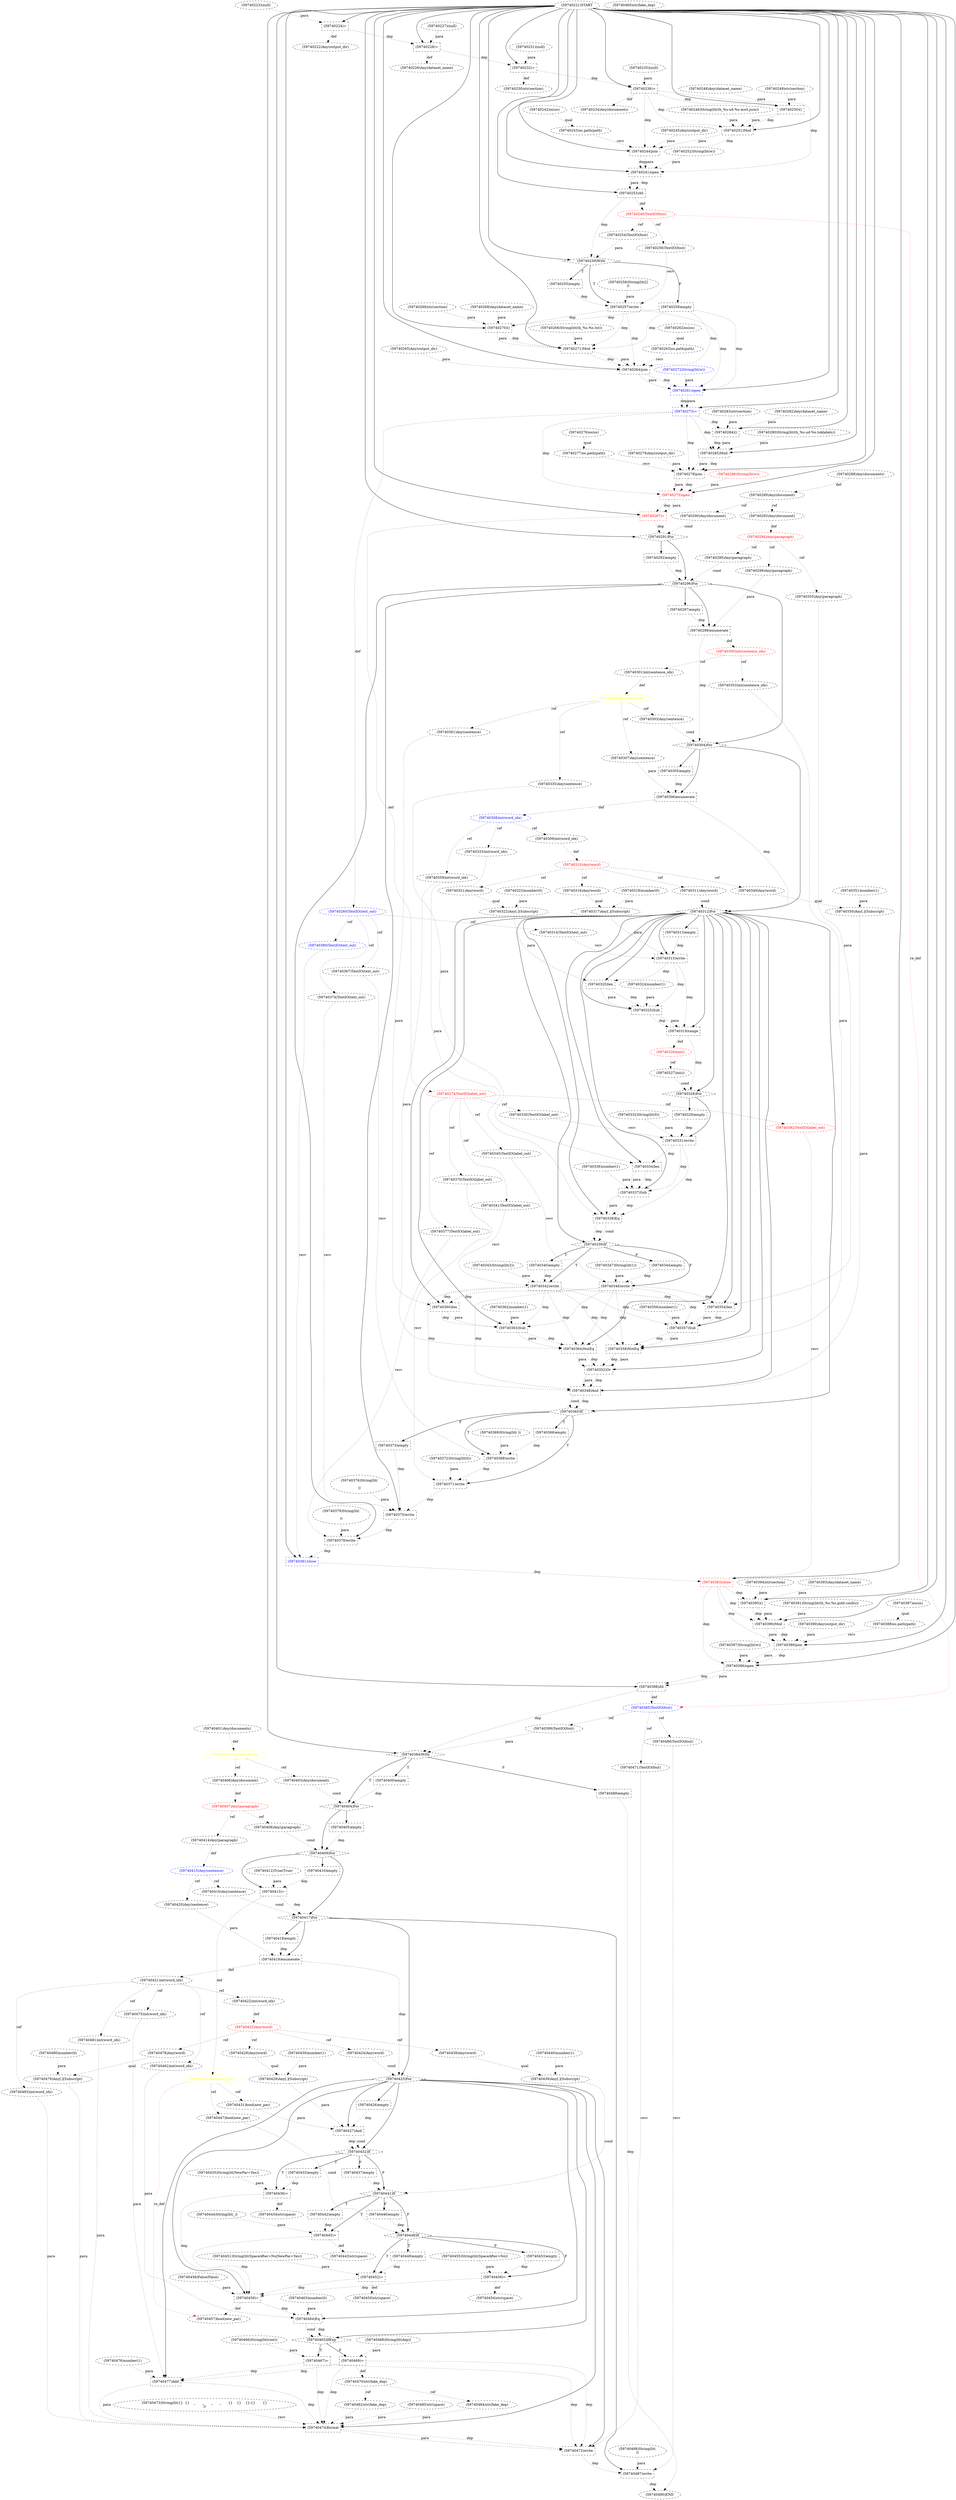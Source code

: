 digraph G {
1 [label="(59740316)Any(word)" shape=ellipse style=dashed]
2 [label="(59740485)str(space)" shape=ellipse style=dashed]
3 [label="(59740266)String(lit(th_%s.%s.txt))" shape=ellipse style=dashed]
4 [label="(59740241)open" shape=box style=dashed]
5 [label="(59740309)int(word_idx)" shape=ellipse style=dashed]
6 [label="(59740425)For" shape=diamond style=dashed]
7 [label="(59740251)Mod" shape=box style=dashed]
8 [label="(59740344)empty" shape=box style=dashed]
9 [label="(59740236)=" shape=box style=dashed]
10 [label="(59740232)=" shape=box style=dashed]
11 [label="(59740486)TextIO(fout)" shape=ellipse style=dashed]
12 [label="(59740265)Any(output_dir)" shape=ellipse style=dashed]
13 [label="(59740459)=" shape=box style=dashed]
14 [label="(59740260)TextIO(text_out)" shape=ellipse style=dashed color=blue fontcolor=blue]
15 [label="(59740270)()" shape=box style=dashed]
16 [label="(59740295)Any(paragraph)" shape=ellipse style=dashed]
17 [label="(59740455)String(lit(SpaceAfter=No))" shape=ellipse style=dashed]
18 [label="(59740376)String(lit(

))" shape=ellipse style=dashed]
19 [label="(59740222)Any(output_dir)" shape=ellipse style=dashed]
20 [label="(59740460)str(fake_dep)" shape=ellipse style=dashed]
21 [label="(59740357)Sub" shape=box style=dashed]
22 [label="(59740283)str(section)" shape=ellipse style=dashed]
23 [label="(59740329)empty" shape=box style=dashed]
24 [label="(59740379)String(lit(

))" shape=ellipse style=dashed]
25 [label="(59740438)Any(word)" shape=ellipse style=dashed]
26 [label="(59740287)=" shape=box style=dashed color=red fontcolor=red]
27 [label="(59740333)int(word_idx)" shape=ellipse style=dashed]
28 [label="(59740361)Any(sentence)" shape=ellipse style=dashed]
29 [label="(59740445)=" shape=box style=dashed]
30 [label="(59740322)Any[.](Subscript)" shape=ellipse style=dashed]
31 [label="(59740301)int(sentence_idx)" shape=ellipse style=dashed]
32 [label="(59740452)=" shape=box style=dashed]
33 [label="(59740223)(null)" shape=ellipse style=dashed]
34 [label="(59740331)write" shape=box style=dashed]
35 [label="(59740378)write" shape=box style=dashed]
36 [label="(59740305)empty" shape=box style=dashed]
37 [label="(59740363)Sub" shape=box style=dashed]
38 [label="(59740380)TextIO(text_out)" shape=ellipse style=dashed color=blue fontcolor=blue]
39 [label="(59740480)number(0)" shape=ellipse style=dashed]
40 [label="(59740352)Or" shape=box style=dashed]
41 [label="(59740277)os.path(path)" shape=ellipse style=dashed]
42 [label="(59740310)Any(word)" shape=ellipse style=dashed color=red fontcolor=red]
43 [label="(59740312)For" shape=diamond style=dashed]
44 [label="(59740476)number(1)" shape=ellipse style=dashed]
45 [label="(59740367)TextIO(text_out)" shape=ellipse style=dashed]
46 [label="(59740416)Any(sentence)" shape=ellipse style=dashed]
47 [label="(59740278)join" shape=box style=dashed]
48 [label="(59740245)Any(output_dir)" shape=ellipse style=dashed]
49 [label="(59740318)number(0)" shape=ellipse style=dashed]
50 [label="(59740255)empty" shape=box style=dashed]
51 [label="(59740347)String(lit(1))" shape=ellipse style=dashed]
52 [label="(59740382)TextIO(label_out)" shape=ellipse style=dashed color=red fontcolor=red]
53 [label="(59740475)int(word_idx)" shape=ellipse style=dashed]
54 [label="(59740258)String(lit([]
))" shape=ellipse style=dashed]
55 [label="(59740293)Any(document)" shape=ellipse style=dashed]
56 [label="(59740442)empty" shape=box style=dashed]
57 [label="(59740231)(null)" shape=ellipse style=dashed]
58 [label="(59740246)String(lit(th_%s-ud-%s-mwt.json))" shape=ellipse style=dashed]
59 [label="(59740346)write" shape=box style=dashed]
60 [label="(59740356)number(1)" shape=ellipse style=dashed]
61 [label="(59740294)Any(paragraph)" shape=ellipse style=dashed color=red fontcolor=red]
62 [label="(59740271)Mod" shape=box style=dashed]
63 [label="(59740330)TextIO(label_out)" shape=ellipse style=dashed]
64 [label="(59740230)str(section)" shape=ellipse style=dashed]
65 [label="(59740362)number(1)" shape=ellipse style=dashed]
66 [label="(59740334)len" shape=box style=dashed]
67 [label="(59740375)write" shape=box style=dashed]
68 [label="(59740279)Any(output_dir)" shape=ellipse style=dashed]
69 [label="(59740481)int(word_idx)" shape=ellipse style=dashed]
70 [label="(59740350)Any[.](Subscript)" shape=ellipse style=dashed]
71 [label="(59740253)AS" shape=box style=dashed]
72 [label="(59740466)String(lit(root))" shape=ellipse style=dashed]
73 [label="(59740390)Any(output_dir)" shape=ellipse style=dashed]
74 [label="(59740444)String(lit(_))" shape=ellipse style=dashed]
75 [label="(59740477)Add" shape=box style=dashed]
76 [label="(59740443)str(space)" shape=ellipse style=dashed]
77 [label="(59740431)bool(new_par)" shape=ellipse style=dashed]
78 [label="(59740401)Any(documents)" shape=ellipse style=dashed]
79 [label="(59740226)Any(dataset_name)" shape=ellipse style=dashed]
80 [label="(59740307)Any(sentence)" shape=ellipse style=dashed]
81 [label="(59740327)int(i)" shape=ellipse style=dashed]
82 [label="(59740462)int(word_idx)" shape=ellipse style=dashed]
83 [label="(59740321)Any(word)" shape=ellipse style=dashed]
84 [label="(59740359)int(word_idx)" shape=ellipse style=dashed]
85 [label="(59740406)Any(document)" shape=ellipse style=dashed]
86 [label="(59740419)enumerate" shape=box style=dashed]
87 [label="(59740470)str(fake_dep)" shape=ellipse style=dashed color=black fontcolor=black]
88 [label="(59740424)Any(word)" shape=ellipse style=dashed]
89 [label="(59740335)Any(sentence)" shape=ellipse style=dashed]
90 [label="(59740364)NotEq" shape=box style=dashed]
91 [label="(59740353)int(sentence_idx)" shape=ellipse style=dashed]
92 [label="(59740273)=" shape=box style=dashed color=blue fontcolor=blue]
93 [label="(59740411)bool(new_par)" shape=ellipse style=dashed color=yellow fontcolor=yellow]
94 [label="(59740394)str(section)" shape=ellipse style=dashed]
95 [label="(59740272)String(lit(w))" shape=ellipse style=dashed color=blue fontcolor=blue]
96 [label="(59740374)TextIO(text_out)" shape=ellipse style=dashed]
97 [label="(59740464)Eq" shape=box style=dashed]
98 [label="(59740409)For" shape=diamond style=dashed]
99 [label="(59740479)Any[.](Subscript)" shape=ellipse style=dashed]
100 [label="(59740250)()" shape=box style=dashed]
101 [label="(59740453)empty" shape=box style=dashed]
102 [label="(59740473)String(lit({}	{}	_	_	_	_	{}	{}	{}:{}	{}
))" shape=ellipse style=dashed]
103 [label="(59740239)With" shape=diamond style=dashed]
104 [label="(59740269)str(section)" shape=ellipse style=dashed]
105 [label="(59740286)String(lit(w))" shape=ellipse style=dashed color=red fontcolor=red]
106 [label="(59740358)NotEq" shape=box style=dashed]
107 [label="(59740451)String(lit(SpaceAfter=No|NewPar=Yes))" shape=ellipse style=dashed]
108 [label="(59740384)With" shape=diamond style=dashed]
109 [label="(59740447)bool(new_par)" shape=ellipse style=dashed]
110 [label="(59740418)empty" shape=box style=dashed]
111 [label="(59740345)TextIO(label_out)" shape=ellipse style=dashed]
112 [label="(59740385)TextIO(fout)" shape=ellipse style=dashed color=blue fontcolor=blue]
113 [label="(59740224)=" shape=box style=dashed]
114 [label="(59740290)Any(document)" shape=ellipse style=dashed]
115 [label="(59740336)number(1)" shape=ellipse style=dashed]
116 [label="(59740274)TextIO(label_out)" shape=ellipse style=dashed color=red fontcolor=red]
117 [label="(59740284)()" shape=box style=dashed]
118 [label="(59740240)TextIO(fout)" shape=ellipse style=dashed color=red fontcolor=red]
119 [label="(59740268)Any(dataset_name)" shape=ellipse style=dashed]
120 [label="(59740337)Sub" shape=box style=dashed]
121 [label="(59740365)If" shape=diamond style=dashed]
122 [label="(59740386)open" shape=box style=dashed]
123 [label="(59740304)For" shape=diamond style=dashed]
124 [label="(59740227)(null)" shape=ellipse style=dashed]
125 [label="(59740381)close" shape=box style=dashed color=blue fontcolor=blue]
126 [label="(59740434)str(space)" shape=ellipse style=dashed]
127 [label="(59740478)Any(word)" shape=ellipse style=dashed]
128 [label="(59740450)str(space)" shape=ellipse style=dashed]
129 [label="(59740343)String(lit(2))" shape=ellipse style=dashed]
130 [label="(59740282)Any(dataset_name)" shape=ellipse style=dashed]
131 [label="(59740403)Any(document)" shape=ellipse style=dashed]
132 [label="(59740360)len" shape=box style=dashed]
133 [label="(59740306)enumerate" shape=box style=dashed]
134 [label="(59740463)number(0)" shape=ellipse style=dashed]
135 [label="(59740430)number(1)" shape=ellipse style=dashed]
136 [label="(59740328)For" shape=diamond style=dashed]
137 [label="(59740303)Any(sentence)" shape=ellipse style=dashed]
138 [label="(59740368)write" shape=box style=dashed]
139 [label="(59740412)True(True)" shape=ellipse style=dashed]
140 [label="(59740484)str(fake_dep)" shape=ellipse style=dashed]
141 [label="(59740323)number(0)" shape=ellipse style=dashed]
142 [label="(59740414)Any(paragraph)" shape=ellipse style=dashed]
143 [label="(59740289)Any(document)" shape=ellipse style=dashed color=black fontcolor=black]
144 [label="(59740471)TextIO(fout)" shape=ellipse style=dashed]
145 [label="(59740436)=" shape=box style=dashed]
146 [label="(59740263)os.path(path)" shape=ellipse style=dashed]
147 [label="(59740468)String(lit(dep))" shape=ellipse style=dashed]
148 [label="(59740288)Any(documents)" shape=ellipse style=dashed]
149 [label="(59740440)number(1)" shape=ellipse style=dashed]
150 [label="(59740234)Any(documents)" shape=ellipse style=dashed]
151 [label="(59740291)For" shape=diamond style=dashed]
152 [label="(59740399)TextIO(fout)" shape=ellipse style=dashed]
153 [label="(59740221)START" style=dashed]
154 [label="(59740446)empty" shape=box style=dashed]
155 [label="(59740299)Any(paragraph)" shape=ellipse style=dashed]
156 [label="(59740302)Any(sentence)" shape=ellipse style=dashed color=yellow fontcolor=yellow]
157 [label="(59740248)Any(dataset_name)" shape=ellipse style=dashed]
158 [label="(59740487)write" shape=box style=dashed]
159 [label="(59740415)Any(sentence)" shape=ellipse style=dashed color=blue fontcolor=blue]
160 [label="(59740448)If" shape=diamond style=dashed]
161 [label="(59740454)str(space)" shape=ellipse style=dashed]
162 [label="(59740429)Any[.](Subscript)" shape=ellipse style=dashed]
163 [label="(59740285)Mod" shape=box style=dashed]
164 [label="(59740423)Any(word)" shape=ellipse style=dashed color=red fontcolor=red]
165 [label="(59740326)int(i)" shape=ellipse style=dashed color=red fontcolor=red]
166 [label="(59740354)len" shape=box style=dashed]
167 [label="(59740275)open" shape=box style=dashed color=red fontcolor=red]
168 [label="(59740317)Any[.](Subscript)" shape=ellipse style=dashed]
169 [label="(59740435)String(lit(NewPar=Yes))" shape=ellipse style=dashed]
170 [label="(59740319)range" shape=box style=dashed]
171 [label="(59740370)TextIO(label_out)" shape=ellipse style=dashed]
172 [label="(59740235)(null)" shape=ellipse style=dashed]
173 [label="(59740311)Any(word)" shape=ellipse style=dashed]
174 [label="(59740393)Any(dataset_name)" shape=ellipse style=dashed]
175 [label="(59740276)os(os)" shape=ellipse style=dashed]
176 [label="(59740427)And" shape=box style=dashed]
177 [label="(59740391)String(lit(th_%s.%s.gold.conllu))" shape=ellipse style=dashed]
178 [label="(59740292)empty" shape=box style=dashed]
179 [label="(59740372)String(lit(0))" shape=ellipse style=dashed]
180 [label="(59740404)For" shape=diamond style=dashed]
181 [label="(59740254)TextIO(fout)" shape=ellipse style=dashed]
182 [label="(59740261)open" shape=box style=dashed color=blue fontcolor=blue]
183 [label="(59740421)int(word_idx)" shape=ellipse style=dashed color=black fontcolor=black]
184 [label="(59740437)empty" shape=box style=dashed]
185 [label="(59740432)If" shape=diamond style=dashed]
186 [label="(59740388)os.path(path)" shape=ellipse style=dashed]
187 [label="(59740389)join" shape=box style=dashed]
188 [label="(59740402)Any(document)" shape=ellipse style=dashed color=yellow fontcolor=yellow]
189 [label="(59740262)os(os)" shape=ellipse style=dashed]
190 [label="(59740395)()" shape=box style=dashed]
191 [label="(59740482)str(fake_dep)" shape=ellipse style=dashed]
192 [label="(59740340)empty" shape=box style=dashed]
193 [label="(59740341)TextIO(label_out)" shape=ellipse style=dashed]
194 [label="(59740383)close" shape=box style=dashed color=red fontcolor=red]
195 [label="(59740315)write" shape=box style=dashed]
196 [label="(59740396)Mod" shape=box style=dashed]
197 [label="(59740490)END" style=dashed]
198 [label="(59740351)number(1)" shape=ellipse style=dashed]
199 [label="(59740410)empty" shape=box style=dashed]
200 [label="(59740449)empty" shape=box style=dashed]
201 [label="(59740244)join" shape=box style=dashed]
202 [label="(59740371)write" shape=box style=dashed]
203 [label="(59740342)write" shape=box style=dashed]
204 [label="(59740308)int(word_idx)" shape=ellipse style=dashed color=blue fontcolor=blue]
205 [label="(59740369)String(lit( ))" shape=ellipse style=dashed]
206 [label="(59740252)String(lit(w))" shape=ellipse style=dashed]
207 [label="(59740420)Any(sentence)" shape=ellipse style=dashed]
208 [label="(59740441)If" shape=diamond style=dashed]
209 [label="(59740398)AS" shape=box style=dashed]
210 [label="(59740349)Any(word)" shape=ellipse style=dashed]
211 [label="(59740296)For" shape=diamond style=dashed]
212 [label="(59740300)int(sentence_idx)" shape=ellipse style=dashed color=red fontcolor=red]
213 [label="(59740324)number(1)" shape=ellipse style=dashed]
214 [label="(59740407)Any(paragraph)" shape=ellipse style=dashed color=red fontcolor=red]
215 [label="(59740387)os(os)" shape=ellipse style=dashed]
216 [label="(59740405)empty" shape=box style=dashed]
217 [label="(59740297)empty" shape=box style=dashed]
218 [label="(59740472)write" shape=box style=dashed]
219 [label="(59740314)TextIO(text_out)" shape=ellipse style=dashed]
220 [label="(59740408)Any(paragraph)" shape=ellipse style=dashed]
221 [label="(59740397)String(lit(w))" shape=ellipse style=dashed]
222 [label="(59740366)empty" shape=box style=dashed]
223 [label="(59740428)Any(word)" shape=ellipse style=dashed]
224 [label="(59740298)enumerate" shape=box style=dashed]
225 [label="(59740469)=" shape=box style=dashed]
226 [label="(59740228)=" shape=box style=dashed]
227 [label="(59740249)str(section)" shape=ellipse style=dashed]
228 [label="(59740377)TextIO(label_out)" shape=ellipse style=dashed]
229 [label="(59740332)String(lit(0))" shape=ellipse style=dashed]
230 [label="(59740348)And" shape=box style=dashed]
231 [label="(59740339)If" shape=diamond style=dashed]
232 [label="(59740313)empty" shape=box style=dashed]
233 [label="(59740457)bool(new_par)" shape=ellipse style=dashed]
234 [label="(59740467)=" shape=box style=dashed]
235 [label="(59740243)os.path(path)" shape=ellipse style=dashed]
236 [label="(59740256)TextIO(fout)" shape=ellipse style=dashed]
237 [label="(59740426)empty" shape=box style=dashed]
238 [label="(59740433)empty" shape=box style=dashed]
239 [label="(59740417)For" shape=diamond style=dashed]
240 [label="(59740456)=" shape=box style=dashed]
241 [label="(59740242)os(os)" shape=ellipse style=dashed]
242 [label="(59740400)empty" shape=box style=dashed]
243 [label="(59740483)int(word_idx)" shape=ellipse style=dashed]
244 [label="(59740489)empty" shape=box style=dashed]
245 [label="(59740465)IfExp" shape=diamond style=dashed]
246 [label="(59740355)Any(paragraph)" shape=ellipse style=dashed]
247 [label="(59740413)=" shape=box style=dashed]
248 [label="(59740488)String(lit(
))" shape=ellipse style=dashed]
249 [label="(59740373)empty" shape=box style=dashed]
250 [label="(59740264)join" shape=box style=dashed]
251 [label="(59740439)Any[.](Subscript)" shape=ellipse style=dashed]
252 [label="(59740320)len" shape=box style=dashed]
253 [label="(59740422)int(word_idx)" shape=ellipse style=dashed]
254 [label="(59740338)Eq" shape=box style=dashed]
255 [label="(59740257)write" shape=box style=dashed]
256 [label="(59740280)String(lit(th_%s-ud-%s.toklabels))" shape=ellipse style=dashed]
257 [label="(59740325)Sub" shape=box style=dashed]
258 [label="(59740458)False(False)" shape=ellipse style=dashed]
259 [label="(59740474)format" shape=box style=dashed]
260 [label="(59740259)empty" shape=box style=dashed]
42 -> 1 [label="ref" style=dotted];
153 -> 4 [label="" style=solid];
201 -> 4 [label="dep" style=dotted];
201 -> 4 [label="para" style=dotted];
206 -> 4 [label="para" style=dotted];
9 -> 4 [label="dep" style=dotted];
204 -> 5 [label="ref" style=dotted];
239 -> 6 [label="" style=solid];
86 -> 6 [label="dep" style=dotted];
88 -> 6 [label="cond" style=dotted];
153 -> 7 [label="" style=solid];
58 -> 7 [label="para" style=dotted];
100 -> 7 [label="dep" style=dotted];
100 -> 7 [label="para" style=dotted];
9 -> 7 [label="dep" style=dotted];
231 -> 8 [label="F"];
153 -> 9 [label="" style=solid];
172 -> 9 [label="para" style=dotted];
10 -> 9 [label="dep" style=dotted];
153 -> 10 [label="" style=solid];
57 -> 10 [label="para" style=dotted];
226 -> 10 [label="dep" style=dotted];
112 -> 11 [label="ref" style=dotted];
6 -> 13 [label="" style=solid];
258 -> 13 [label="para" style=dotted];
240 -> 13 [label="dep" style=dotted];
32 -> 13 [label="dep" style=dotted];
145 -> 13 [label="dep" style=dotted];
29 -> 13 [label="dep" style=dotted];
92 -> 14 [label="def" style=dotted];
153 -> 15 [label="" style=solid];
119 -> 15 [label="para" style=dotted];
104 -> 15 [label="para" style=dotted];
255 -> 15 [label="dep" style=dotted];
260 -> 15 [label="dep" style=dotted];
61 -> 16 [label="ref" style=dotted];
113 -> 19 [label="def" style=dotted];
43 -> 21 [label="" style=solid];
166 -> 21 [label="dep" style=dotted];
166 -> 21 [label="para" style=dotted];
60 -> 21 [label="para" style=dotted];
59 -> 21 [label="dep" style=dotted];
203 -> 21 [label="dep" style=dotted];
136 -> 23 [label="" style=solid];
164 -> 25 [label="ref" style=dotted];
153 -> 26 [label="" style=solid];
167 -> 26 [label="dep" style=dotted];
167 -> 26 [label="para" style=dotted];
204 -> 27 [label="ref" style=dotted];
156 -> 28 [label="ref" style=dotted];
208 -> 29 [label="T"];
74 -> 29 [label="para" style=dotted];
56 -> 29 [label="dep" style=dotted];
83 -> 30 [label="qual" style=dotted];
141 -> 30 [label="para" style=dotted];
212 -> 31 [label="ref" style=dotted];
160 -> 32 [label="T"];
107 -> 32 [label="para" style=dotted];
200 -> 32 [label="dep" style=dotted];
136 -> 34 [label="" style=solid];
63 -> 34 [label="recv" style=dotted];
229 -> 34 [label="para" style=dotted];
23 -> 34 [label="dep" style=dotted];
211 -> 35 [label="" style=solid];
228 -> 35 [label="recv" style=dotted];
24 -> 35 [label="para" style=dotted];
67 -> 35 [label="dep" style=dotted];
123 -> 36 [label="" style=solid];
43 -> 37 [label="" style=solid];
132 -> 37 [label="dep" style=dotted];
132 -> 37 [label="para" style=dotted];
65 -> 37 [label="para" style=dotted];
59 -> 37 [label="dep" style=dotted];
203 -> 37 [label="dep" style=dotted];
14 -> 38 [label="ref" style=dotted];
43 -> 40 [label="" style=solid];
106 -> 40 [label="dep" style=dotted];
106 -> 40 [label="para" style=dotted];
90 -> 40 [label="dep" style=dotted];
90 -> 40 [label="para" style=dotted];
175 -> 41 [label="qual" style=dotted];
5 -> 42 [label="def" style=dotted];
123 -> 43 [label="" style=solid];
133 -> 43 [label="dep" style=dotted];
173 -> 43 [label="cond" style=dotted];
14 -> 45 [label="ref" style=dotted];
159 -> 46 [label="ref" style=dotted];
153 -> 47 [label="" style=solid];
41 -> 47 [label="recv" style=dotted];
68 -> 47 [label="para" style=dotted];
163 -> 47 [label="dep" style=dotted];
163 -> 47 [label="para" style=dotted];
92 -> 47 [label="dep" style=dotted];
103 -> 50 [label="T"];
116 -> 52 [label="ref" style=dotted];
183 -> 53 [label="ref" style=dotted];
143 -> 55 [label="ref" style=dotted];
208 -> 56 [label="T"];
231 -> 59 [label="F"];
111 -> 59 [label="recv" style=dotted];
51 -> 59 [label="para" style=dotted];
8 -> 59 [label="dep" style=dotted];
55 -> 61 [label="def" style=dotted];
153 -> 62 [label="" style=solid];
3 -> 62 [label="para" style=dotted];
15 -> 62 [label="dep" style=dotted];
15 -> 62 [label="para" style=dotted];
255 -> 62 [label="dep" style=dotted];
260 -> 62 [label="dep" style=dotted];
116 -> 63 [label="ref" style=dotted];
10 -> 64 [label="def" style=dotted];
43 -> 66 [label="" style=solid];
89 -> 66 [label="para" style=dotted];
34 -> 66 [label="dep" style=dotted];
211 -> 67 [label="" style=solid];
96 -> 67 [label="recv" style=dotted];
18 -> 67 [label="para" style=dotted];
249 -> 67 [label="dep" style=dotted];
202 -> 67 [label="dep" style=dotted];
183 -> 69 [label="ref" style=dotted];
210 -> 70 [label="qual" style=dotted];
198 -> 70 [label="para" style=dotted];
153 -> 71 [label="" style=solid];
4 -> 71 [label="dep" style=dotted];
4 -> 71 [label="para" style=dotted];
6 -> 75 [label="" style=solid];
53 -> 75 [label="para" style=dotted];
44 -> 75 [label="para" style=dotted];
225 -> 75 [label="dep" style=dotted];
234 -> 75 [label="dep" style=dotted];
29 -> 76 [label="def" style=dotted];
93 -> 77 [label="ref" style=dotted];
226 -> 79 [label="def" style=dotted];
156 -> 80 [label="ref" style=dotted];
165 -> 81 [label="ref" style=dotted];
183 -> 82 [label="ref" style=dotted];
42 -> 83 [label="ref" style=dotted];
204 -> 84 [label="ref" style=dotted];
188 -> 85 [label="ref" style=dotted];
239 -> 86 [label="" style=solid];
207 -> 86 [label="para" style=dotted];
110 -> 86 [label="dep" style=dotted];
225 -> 87 [label="def" style=dotted];
164 -> 88 [label="ref" style=dotted];
156 -> 89 [label="ref" style=dotted];
43 -> 90 [label="" style=solid];
84 -> 90 [label="para" style=dotted];
37 -> 90 [label="dep" style=dotted];
37 -> 90 [label="para" style=dotted];
59 -> 90 [label="dep" style=dotted];
203 -> 90 [label="dep" style=dotted];
212 -> 91 [label="ref" style=dotted];
153 -> 92 [label="" style=solid];
182 -> 92 [label="dep" style=dotted];
182 -> 92 [label="para" style=dotted];
247 -> 93 [label="def" style=dotted];
14 -> 96 [label="ref" style=dotted];
6 -> 97 [label="" style=solid];
82 -> 97 [label="para" style=dotted];
134 -> 97 [label="para" style=dotted];
13 -> 97 [label="dep" style=dotted];
180 -> 98 [label="" style=solid];
220 -> 98 [label="cond" style=dotted];
216 -> 98 [label="dep" style=dotted];
127 -> 99 [label="qual" style=dotted];
39 -> 99 [label="para" style=dotted];
153 -> 100 [label="" style=solid];
157 -> 100 [label="para" style=dotted];
227 -> 100 [label="para" style=dotted];
9 -> 100 [label="dep" style=dotted];
160 -> 101 [label="F"];
153 -> 103 [label="" style=solid];
71 -> 103 [label="dep" style=dotted];
181 -> 103 [label="para" style=dotted];
43 -> 106 [label="" style=solid];
91 -> 106 [label="para" style=dotted];
21 -> 106 [label="dep" style=dotted];
21 -> 106 [label="para" style=dotted];
59 -> 106 [label="dep" style=dotted];
203 -> 106 [label="dep" style=dotted];
153 -> 108 [label="" style=solid];
209 -> 108 [label="dep" style=dotted];
152 -> 108 [label="para" style=dotted];
93 -> 109 [label="ref" style=dotted];
239 -> 110 [label="" style=solid];
116 -> 111 [label="ref" style=dotted];
209 -> 112 [label="def" style=dotted];
118 -> 112 [label="re_def" style=dotted color=red];
153 -> 113 [label="" style=solid];
33 -> 113 [label="para" style=dotted];
143 -> 114 [label="ref" style=dotted];
26 -> 116 [label="def" style=dotted];
153 -> 117 [label="" style=solid];
130 -> 117 [label="para" style=dotted];
22 -> 117 [label="para" style=dotted];
92 -> 117 [label="dep" style=dotted];
71 -> 118 [label="def" style=dotted];
43 -> 120 [label="" style=solid];
66 -> 120 [label="dep" style=dotted];
66 -> 120 [label="para" style=dotted];
115 -> 120 [label="para" style=dotted];
34 -> 120 [label="dep" style=dotted];
43 -> 121 [label="" style=solid];
230 -> 121 [label="dep" style=dotted];
230 -> 121 [label="cond" style=dotted];
153 -> 122 [label="" style=solid];
187 -> 122 [label="dep" style=dotted];
187 -> 122 [label="para" style=dotted];
221 -> 122 [label="para" style=dotted];
194 -> 122 [label="dep" style=dotted];
211 -> 123 [label="" style=solid];
224 -> 123 [label="dep" style=dotted];
137 -> 123 [label="cond" style=dotted];
153 -> 125 [label="" style=solid];
38 -> 125 [label="recv" style=dotted];
35 -> 125 [label="dep" style=dotted];
145 -> 126 [label="def" style=dotted];
164 -> 127 [label="ref" style=dotted];
32 -> 128 [label="def" style=dotted];
188 -> 131 [label="ref" style=dotted];
43 -> 132 [label="" style=solid];
28 -> 132 [label="para" style=dotted];
59 -> 132 [label="dep" style=dotted];
203 -> 132 [label="dep" style=dotted];
123 -> 133 [label="" style=solid];
80 -> 133 [label="para" style=dotted];
36 -> 133 [label="dep" style=dotted];
43 -> 136 [label="" style=solid];
170 -> 136 [label="dep" style=dotted];
81 -> 136 [label="cond" style=dotted];
156 -> 137 [label="ref" style=dotted];
121 -> 138 [label="T"];
45 -> 138 [label="recv" style=dotted];
205 -> 138 [label="para" style=dotted];
222 -> 138 [label="dep" style=dotted];
87 -> 140 [label="ref" style=dotted];
214 -> 142 [label="ref" style=dotted];
148 -> 143 [label="def" style=dotted];
112 -> 144 [label="ref" style=dotted];
185 -> 145 [label="T"];
169 -> 145 [label="para" style=dotted];
238 -> 145 [label="dep" style=dotted];
189 -> 146 [label="qual" style=dotted];
9 -> 150 [label="def" style=dotted];
153 -> 151 [label="" style=solid];
114 -> 151 [label="cond" style=dotted];
26 -> 151 [label="dep" style=dotted];
112 -> 152 [label="ref" style=dotted];
208 -> 154 [label="F"];
61 -> 155 [label="ref" style=dotted];
31 -> 156 [label="def" style=dotted];
239 -> 158 [label="" style=solid];
11 -> 158 [label="recv" style=dotted];
248 -> 158 [label="para" style=dotted];
218 -> 158 [label="dep" style=dotted];
142 -> 159 [label="def" style=dotted];
208 -> 160 [label="F"];
109 -> 160 [label="cond" style=dotted];
154 -> 160 [label="dep" style=dotted];
240 -> 161 [label="def" style=dotted];
223 -> 162 [label="qual" style=dotted];
135 -> 162 [label="para" style=dotted];
153 -> 163 [label="" style=solid];
256 -> 163 [label="para" style=dotted];
117 -> 163 [label="dep" style=dotted];
117 -> 163 [label="para" style=dotted];
92 -> 163 [label="dep" style=dotted];
253 -> 164 [label="def" style=dotted];
170 -> 165 [label="def" style=dotted];
43 -> 166 [label="" style=solid];
246 -> 166 [label="para" style=dotted];
59 -> 166 [label="dep" style=dotted];
203 -> 166 [label="dep" style=dotted];
153 -> 167 [label="" style=solid];
47 -> 167 [label="dep" style=dotted];
47 -> 167 [label="para" style=dotted];
105 -> 167 [label="para" style=dotted];
92 -> 167 [label="dep" style=dotted];
1 -> 168 [label="qual" style=dotted];
49 -> 168 [label="para" style=dotted];
43 -> 170 [label="" style=solid];
257 -> 170 [label="dep" style=dotted];
257 -> 170 [label="para" style=dotted];
195 -> 170 [label="dep" style=dotted];
116 -> 171 [label="ref" style=dotted];
42 -> 173 [label="ref" style=dotted];
6 -> 176 [label="" style=solid];
162 -> 176 [label="para" style=dotted];
77 -> 176 [label="para" style=dotted];
237 -> 176 [label="dep" style=dotted];
151 -> 178 [label="" style=solid];
108 -> 180 [label="T"];
131 -> 180 [label="cond" style=dotted];
242 -> 180 [label="dep" style=dotted];
118 -> 181 [label="ref" style=dotted];
153 -> 182 [label="" style=solid];
250 -> 182 [label="dep" style=dotted];
250 -> 182 [label="para" style=dotted];
95 -> 182 [label="para" style=dotted];
255 -> 182 [label="dep" style=dotted];
260 -> 182 [label="dep" style=dotted];
86 -> 183 [label="def" style=dotted];
185 -> 184 [label="F"];
6 -> 185 [label="" style=solid];
176 -> 185 [label="dep" style=dotted];
176 -> 185 [label="cond" style=dotted];
215 -> 186 [label="qual" style=dotted];
153 -> 187 [label="" style=solid];
186 -> 187 [label="recv" style=dotted];
73 -> 187 [label="para" style=dotted];
196 -> 187 [label="dep" style=dotted];
196 -> 187 [label="para" style=dotted];
194 -> 187 [label="dep" style=dotted];
78 -> 188 [label="def" style=dotted];
153 -> 190 [label="" style=solid];
174 -> 190 [label="para" style=dotted];
94 -> 190 [label="para" style=dotted];
194 -> 190 [label="dep" style=dotted];
87 -> 191 [label="ref" style=dotted];
231 -> 192 [label="T"];
116 -> 193 [label="ref" style=dotted];
153 -> 194 [label="" style=solid];
52 -> 194 [label="recv" style=dotted];
125 -> 194 [label="dep" style=dotted];
43 -> 195 [label="" style=solid];
219 -> 195 [label="recv" style=dotted];
168 -> 195 [label="para" style=dotted];
232 -> 195 [label="dep" style=dotted];
153 -> 196 [label="" style=solid];
177 -> 196 [label="para" style=dotted];
190 -> 196 [label="dep" style=dotted];
190 -> 196 [label="para" style=dotted];
194 -> 196 [label="dep" style=dotted];
158 -> 197 [label="dep" style=dotted];
244 -> 197 [label="dep" style=dotted];
98 -> 199 [label="" style=solid];
160 -> 200 [label="T"];
153 -> 201 [label="" style=solid];
235 -> 201 [label="recv" style=dotted];
48 -> 201 [label="para" style=dotted];
7 -> 201 [label="dep" style=dotted];
7 -> 201 [label="para" style=dotted];
9 -> 201 [label="dep" style=dotted];
121 -> 202 [label="T"];
171 -> 202 [label="recv" style=dotted];
179 -> 202 [label="para" style=dotted];
138 -> 202 [label="dep" style=dotted];
231 -> 203 [label="T"];
193 -> 203 [label="recv" style=dotted];
129 -> 203 [label="para" style=dotted];
192 -> 203 [label="dep" style=dotted];
133 -> 204 [label="def" style=dotted];
159 -> 207 [label="ref" style=dotted];
185 -> 208 [label="F"];
251 -> 208 [label="cond" style=dotted];
184 -> 208 [label="dep" style=dotted];
153 -> 209 [label="" style=solid];
122 -> 209 [label="dep" style=dotted];
122 -> 209 [label="para" style=dotted];
42 -> 210 [label="ref" style=dotted];
151 -> 211 [label="" style=solid];
16 -> 211 [label="cond" style=dotted];
178 -> 211 [label="dep" style=dotted];
224 -> 212 [label="def" style=dotted];
85 -> 214 [label="def" style=dotted];
180 -> 216 [label="" style=solid];
211 -> 217 [label="" style=solid];
6 -> 218 [label="" style=solid];
144 -> 218 [label="recv" style=dotted];
259 -> 218 [label="dep" style=dotted];
259 -> 218 [label="para" style=dotted];
225 -> 218 [label="dep" style=dotted];
234 -> 218 [label="dep" style=dotted];
14 -> 219 [label="ref" style=dotted];
214 -> 220 [label="ref" style=dotted];
121 -> 222 [label="T"];
164 -> 223 [label="ref" style=dotted];
211 -> 224 [label="" style=solid];
155 -> 224 [label="para" style=dotted];
217 -> 224 [label="dep" style=dotted];
245 -> 225 [label="F"];
147 -> 225 [label="para" style=dotted];
153 -> 226 [label="" style=solid];
124 -> 226 [label="para" style=dotted];
113 -> 226 [label="dep" style=dotted];
116 -> 228 [label="ref" style=dotted];
43 -> 230 [label="" style=solid];
70 -> 230 [label="para" style=dotted];
40 -> 230 [label="dep" style=dotted];
40 -> 230 [label="para" style=dotted];
59 -> 230 [label="dep" style=dotted];
203 -> 230 [label="dep" style=dotted];
43 -> 231 [label="" style=solid];
254 -> 231 [label="dep" style=dotted];
254 -> 231 [label="cond" style=dotted];
43 -> 232 [label="" style=solid];
13 -> 233 [label="def" style=dotted];
93 -> 233 [label="re_def" style=dotted color=red];
245 -> 234 [label="T"];
72 -> 234 [label="para" style=dotted];
241 -> 235 [label="qual" style=dotted];
118 -> 236 [label="ref" style=dotted];
6 -> 237 [label="" style=solid];
185 -> 238 [label="T"];
98 -> 239 [label="" style=solid];
46 -> 239 [label="cond" style=dotted];
247 -> 239 [label="dep" style=dotted];
160 -> 240 [label="F"];
17 -> 240 [label="para" style=dotted];
101 -> 240 [label="dep" style=dotted];
108 -> 242 [label="T"];
183 -> 243 [label="ref" style=dotted];
108 -> 244 [label="F"];
6 -> 245 [label="" style=solid];
97 -> 245 [label="dep" style=dotted];
97 -> 245 [label="cond" style=dotted];
61 -> 246 [label="ref" style=dotted];
98 -> 247 [label="" style=solid];
139 -> 247 [label="para" style=dotted];
199 -> 247 [label="dep" style=dotted];
121 -> 249 [label="F"];
153 -> 250 [label="" style=solid];
146 -> 250 [label="recv" style=dotted];
12 -> 250 [label="para" style=dotted];
62 -> 250 [label="dep" style=dotted];
62 -> 250 [label="para" style=dotted];
255 -> 250 [label="dep" style=dotted];
260 -> 250 [label="dep" style=dotted];
25 -> 251 [label="qual" style=dotted];
149 -> 251 [label="para" style=dotted];
43 -> 252 [label="" style=solid];
30 -> 252 [label="para" style=dotted];
195 -> 252 [label="dep" style=dotted];
183 -> 253 [label="ref" style=dotted];
43 -> 254 [label="" style=solid];
27 -> 254 [label="para" style=dotted];
120 -> 254 [label="dep" style=dotted];
120 -> 254 [label="para" style=dotted];
34 -> 254 [label="dep" style=dotted];
103 -> 255 [label="T"];
236 -> 255 [label="recv" style=dotted];
54 -> 255 [label="para" style=dotted];
50 -> 255 [label="dep" style=dotted];
43 -> 257 [label="" style=solid];
252 -> 257 [label="dep" style=dotted];
252 -> 257 [label="para" style=dotted];
213 -> 257 [label="para" style=dotted];
195 -> 257 [label="dep" style=dotted];
6 -> 259 [label="" style=solid];
102 -> 259 [label="recv" style=dotted];
75 -> 259 [label="dep" style=dotted];
75 -> 259 [label="para" style=dotted];
99 -> 259 [label="para" style=dotted];
69 -> 259 [label="para" style=dotted];
191 -> 259 [label="para" style=dotted];
243 -> 259 [label="para" style=dotted];
140 -> 259 [label="para" style=dotted];
2 -> 259 [label="para" style=dotted];
225 -> 259 [label="dep" style=dotted];
234 -> 259 [label="dep" style=dotted];
103 -> 260 [label="F"];
}